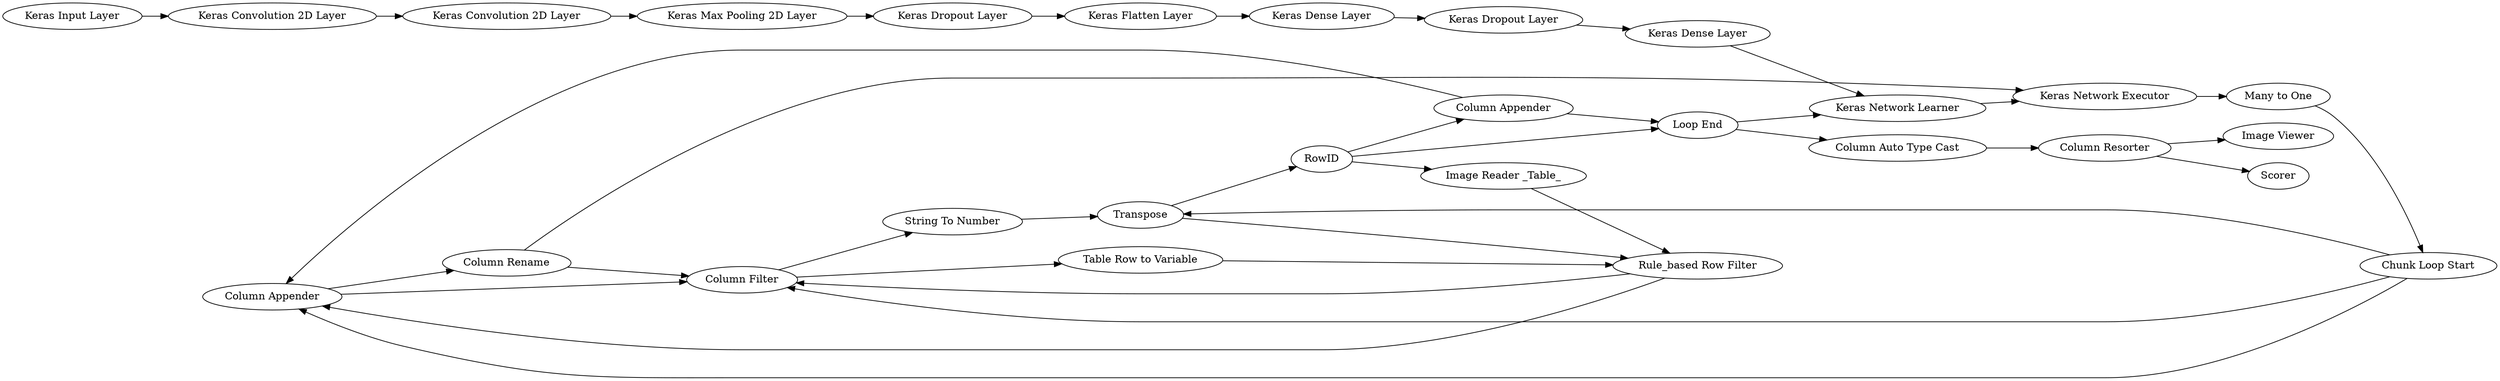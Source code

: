 digraph {
	54 -> 42
	53 -> 54
	187 -> 195
	199 -> 196
	56 -> 58
	65 -> 85
	63 -> 73
	196 -> 200
	52 -> 60
	185 -> 197
	198 -> 187
	197 -> 198
	60 -> 56
	42 -> 56
	54 -> 56
	190 -> 199
	63 -> 16
	65 -> 84
	195 -> 190
	73 -> 65
	60 -> 54
	58 -> 57
	57 -> 59
	210 -> 20
	59 -> 63
	53 -> 57
	62 -> 54
	55 -> 60
	42 -> 210
	200 -> 16
	59 -> 62
	53 -> 56
	56 -> 55
	59 -> 52
	57 -> 60
	62 -> 63
	16 -> 210
	20 -> 53
	210 [label="Keras Network Executor"]
	57 [label=Transpose]
	55 [label="Table Row to Variable"]
	58 [label="String To Number"]
	200 [label="Keras Dense Layer"]
	190 [label="Keras Flatten Layer"]
	185 [label="Keras Input Layer"]
	84 [label=Scorer]
	196 [label="Keras Dropout Layer"]
	56 [label="Column Filter"]
	54 [label="Column Appender"]
	197 [label="Keras Convolution 2D Layer"]
	85 [label="Image Viewer"]
	59 [label=RowID]
	16 [label="Keras Network Learner"]
	42 [label="Column Rename"]
	53 [label="Chunk Loop Start"]
	63 [label="Loop End"]
	198 [label="Keras Convolution 2D Layer"]
	195 [label="Keras Dropout Layer"]
	60 [label="Rule_based Row Filter"]
	199 [label="Keras Dense Layer"]
	20 [label="Many to One"]
	62 [label="Column Appender"]
	65 [label="Column Resorter"]
	187 [label="Keras Max Pooling 2D Layer"]
	52 [label="Image Reader _Table_"]
	73 [label="Column Auto Type Cast"]
	rankdir=LR
}
